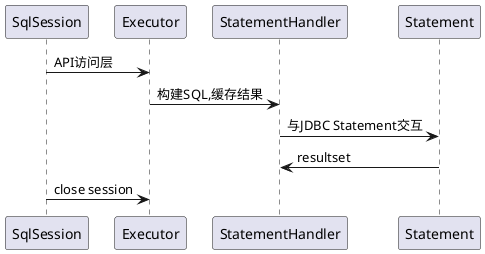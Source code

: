 @startuml
SqlSession -> Executor: API访问层
Executor -> StatementHandler: 构建SQL,缓存结果
StatementHandler -> Statement: 与JDBC Statement交互
Statement -> StatementHandler: resultset

SqlSession -> Executor: close session


@enduml